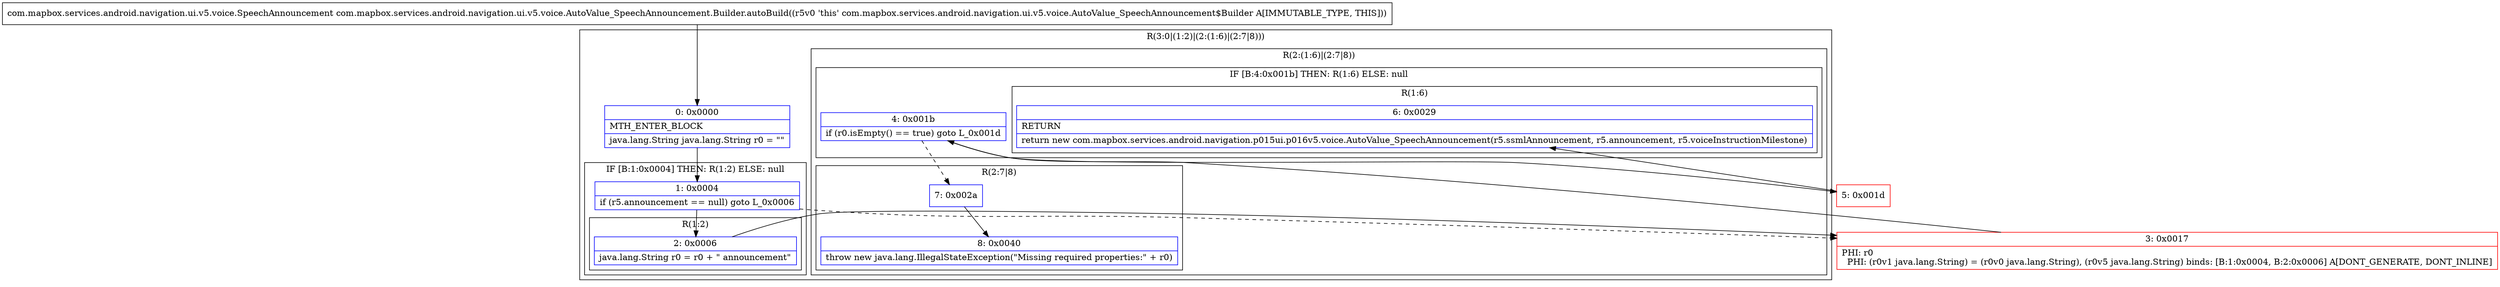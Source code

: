 digraph "CFG forcom.mapbox.services.android.navigation.ui.v5.voice.AutoValue_SpeechAnnouncement.Builder.autoBuild()Lcom\/mapbox\/services\/android\/navigation\/ui\/v5\/voice\/SpeechAnnouncement;" {
subgraph cluster_Region_238818589 {
label = "R(3:0|(1:2)|(2:(1:6)|(2:7|8)))";
node [shape=record,color=blue];
Node_0 [shape=record,label="{0\:\ 0x0000|MTH_ENTER_BLOCK\l|java.lang.String java.lang.String r0 = \"\"\l}"];
subgraph cluster_IfRegion_1115424949 {
label = "IF [B:1:0x0004] THEN: R(1:2) ELSE: null";
node [shape=record,color=blue];
Node_1 [shape=record,label="{1\:\ 0x0004|if (r5.announcement == null) goto L_0x0006\l}"];
subgraph cluster_Region_542053530 {
label = "R(1:2)";
node [shape=record,color=blue];
Node_2 [shape=record,label="{2\:\ 0x0006|java.lang.String r0 = r0 + \" announcement\"\l}"];
}
}
subgraph cluster_Region_103752962 {
label = "R(2:(1:6)|(2:7|8))";
node [shape=record,color=blue];
subgraph cluster_IfRegion_1002116314 {
label = "IF [B:4:0x001b] THEN: R(1:6) ELSE: null";
node [shape=record,color=blue];
Node_4 [shape=record,label="{4\:\ 0x001b|if (r0.isEmpty() == true) goto L_0x001d\l}"];
subgraph cluster_Region_1755843472 {
label = "R(1:6)";
node [shape=record,color=blue];
Node_6 [shape=record,label="{6\:\ 0x0029|RETURN\l|return new com.mapbox.services.android.navigation.p015ui.p016v5.voice.AutoValue_SpeechAnnouncement(r5.ssmlAnnouncement, r5.announcement, r5.voiceInstructionMilestone)\l}"];
}
}
subgraph cluster_Region_967198914 {
label = "R(2:7|8)";
node [shape=record,color=blue];
Node_7 [shape=record,label="{7\:\ 0x002a}"];
Node_8 [shape=record,label="{8\:\ 0x0040|throw new java.lang.IllegalStateException(\"Missing required properties:\" + r0)\l}"];
}
}
}
Node_3 [shape=record,color=red,label="{3\:\ 0x0017|PHI: r0 \l  PHI: (r0v1 java.lang.String) = (r0v0 java.lang.String), (r0v5 java.lang.String) binds: [B:1:0x0004, B:2:0x0006] A[DONT_GENERATE, DONT_INLINE]\l}"];
Node_5 [shape=record,color=red,label="{5\:\ 0x001d}"];
MethodNode[shape=record,label="{com.mapbox.services.android.navigation.ui.v5.voice.SpeechAnnouncement com.mapbox.services.android.navigation.ui.v5.voice.AutoValue_SpeechAnnouncement.Builder.autoBuild((r5v0 'this' com.mapbox.services.android.navigation.ui.v5.voice.AutoValue_SpeechAnnouncement$Builder A[IMMUTABLE_TYPE, THIS])) }"];
MethodNode -> Node_0;
Node_0 -> Node_1;
Node_1 -> Node_2;
Node_1 -> Node_3[style=dashed];
Node_2 -> Node_3;
Node_4 -> Node_5;
Node_4 -> Node_7[style=dashed];
Node_7 -> Node_8;
Node_3 -> Node_4;
Node_5 -> Node_6;
}


